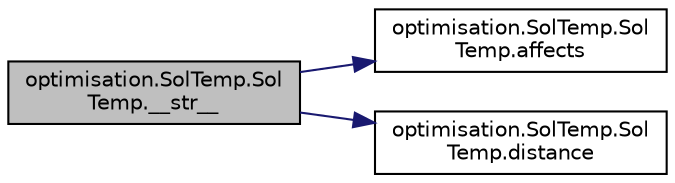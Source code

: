 digraph "optimisation.SolTemp.SolTemp.__str__"
{
 // INTERACTIVE_SVG=YES
  edge [fontname="Helvetica",fontsize="10",labelfontname="Helvetica",labelfontsize="10"];
  node [fontname="Helvetica",fontsize="10",shape=record];
  rankdir="LR";
  Node1 [label="optimisation.SolTemp.Sol\lTemp.__str__",height=0.2,width=0.4,color="black", fillcolor="grey75", style="filled" fontcolor="black"];
  Node1 -> Node2 [color="midnightblue",fontsize="10",style="solid",fontname="Helvetica"];
  Node2 [label="optimisation.SolTemp.Sol\lTemp.affects",height=0.2,width=0.4,color="black", fillcolor="white", style="filled",URL="$classoptimisation_1_1_sol_temp_1_1_sol_temp.html#adb9a306b158760ee03d28bf13407f2f1",tooltip="Getter du dictionnaire des affectations. "];
  Node1 -> Node3 [color="midnightblue",fontsize="10",style="solid",fontname="Helvetica"];
  Node3 [label="optimisation.SolTemp.Sol\lTemp.distance",height=0.2,width=0.4,color="black", fillcolor="white", style="filled",URL="$classoptimisation_1_1_sol_temp_1_1_sol_temp.html#a076f78ce8a051c1ab307867ca9d8516b",tooltip="Getter de la distance cumulée de trajet d&#39;après les affectation de la SolTemp. "];
}

